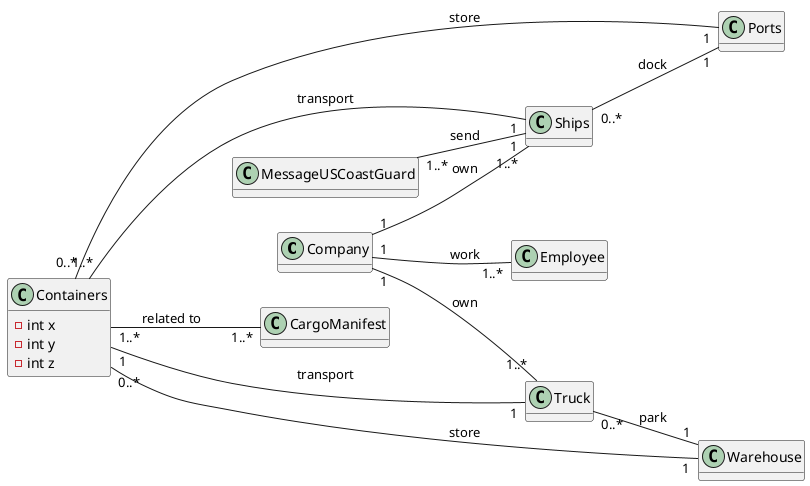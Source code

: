 @startuml
'https://plantuml.com/class-diagram

hide methods
left to right direction

class Company {

}

class Employee {

}

class Containers {
-int x
-int y
-int z

}

class CargoManifest {

}

class Ships {

}

class Ports {

}

class MessageUSCoastGuard {

}

class Truck {

}

class Warehouse {

}

Containers "1..*"---"1" Ships: transport
Containers "0..*"--"1" Ports: store
Containers "1..*"--"1..*" CargoManifest: related to
MessageUSCoastGuard "1..*"--"1" Ships : send
Company "1"--"1..*" Employee : work
Company "1"--"1..*" Ships: own
Ships "0..*"--"1" Ports: dock
Containers "1"---"1" Truck: transport
Containers "0..*"--"1" Warehouse: store
Company "1"--"1..*" Truck: own
Truck "0..*"--"1" Warehouse: park



@enduml